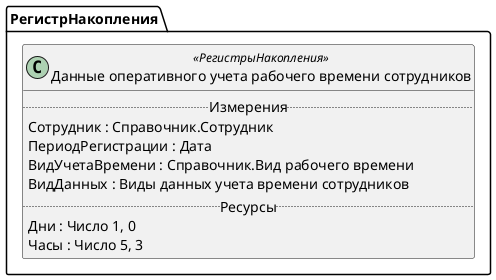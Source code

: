 ﻿@startuml ДанныеОперативногоУчетаРабочегоВремениСотрудников
'!include templates.wsd
'..\include templates.wsd
class РегистрНакопления.ДанныеОперативногоУчетаРабочегоВремениСотрудников as "Данные оперативного учета рабочего времени сотрудников" <<РегистрыНакопления>>
{
..Измерения..
Сотрудник : Справочник.Сотрудник
ПериодРегистрации : Дата
ВидУчетаВремени : Справочник.Вид рабочего времени
ВидДанных : Виды данных учета времени сотрудников
..Ресурсы..
Дни : Число 1, 0
Часы : Число 5, 3
}
@enduml
